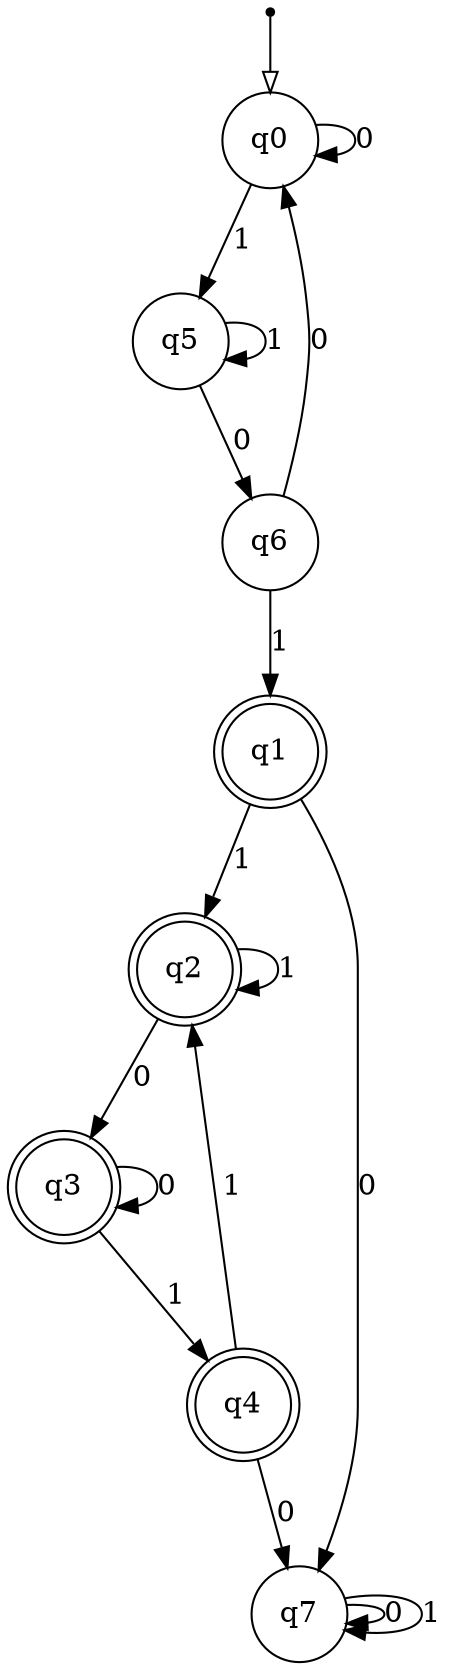 digraph {
  node [shape=point]; __start;
  node [shape = circle]; q0;
  node [shape = doublecircle]; q1;
  node [shape = doublecircle]; q2;
  node [shape = doublecircle]; q3;
  node [shape = doublecircle]; q4;
  node [shape = circle]; q5;
  node [shape = circle]; q6;
  node [shape = circle]; q7;

  __start -> q0 [arrowhead = empty];
  q0 -> q0 [label = "0"];
  q0 -> q5 [label = "1"];
  q1 -> q7 [label = "0"];
  q1 -> q2 [label = "1"];
  q2 -> q3 [label = "0"];
  q2 -> q2 [label = "1"];
  q3 -> q3 [label = "0"];
  q3 -> q4 [label = "1"];
  q4 -> q7 [label = "0"];
  q4 -> q2 [label = "1"];
  q5 -> q6 [label = "0"];
  q5 -> q5 [label = "1"];
  q6 -> q0 [label = "0"];
  q6 -> q1 [label = "1"];
  q7 -> q7 [label = "0"];
  q7 -> q7 [label = "1"];
}